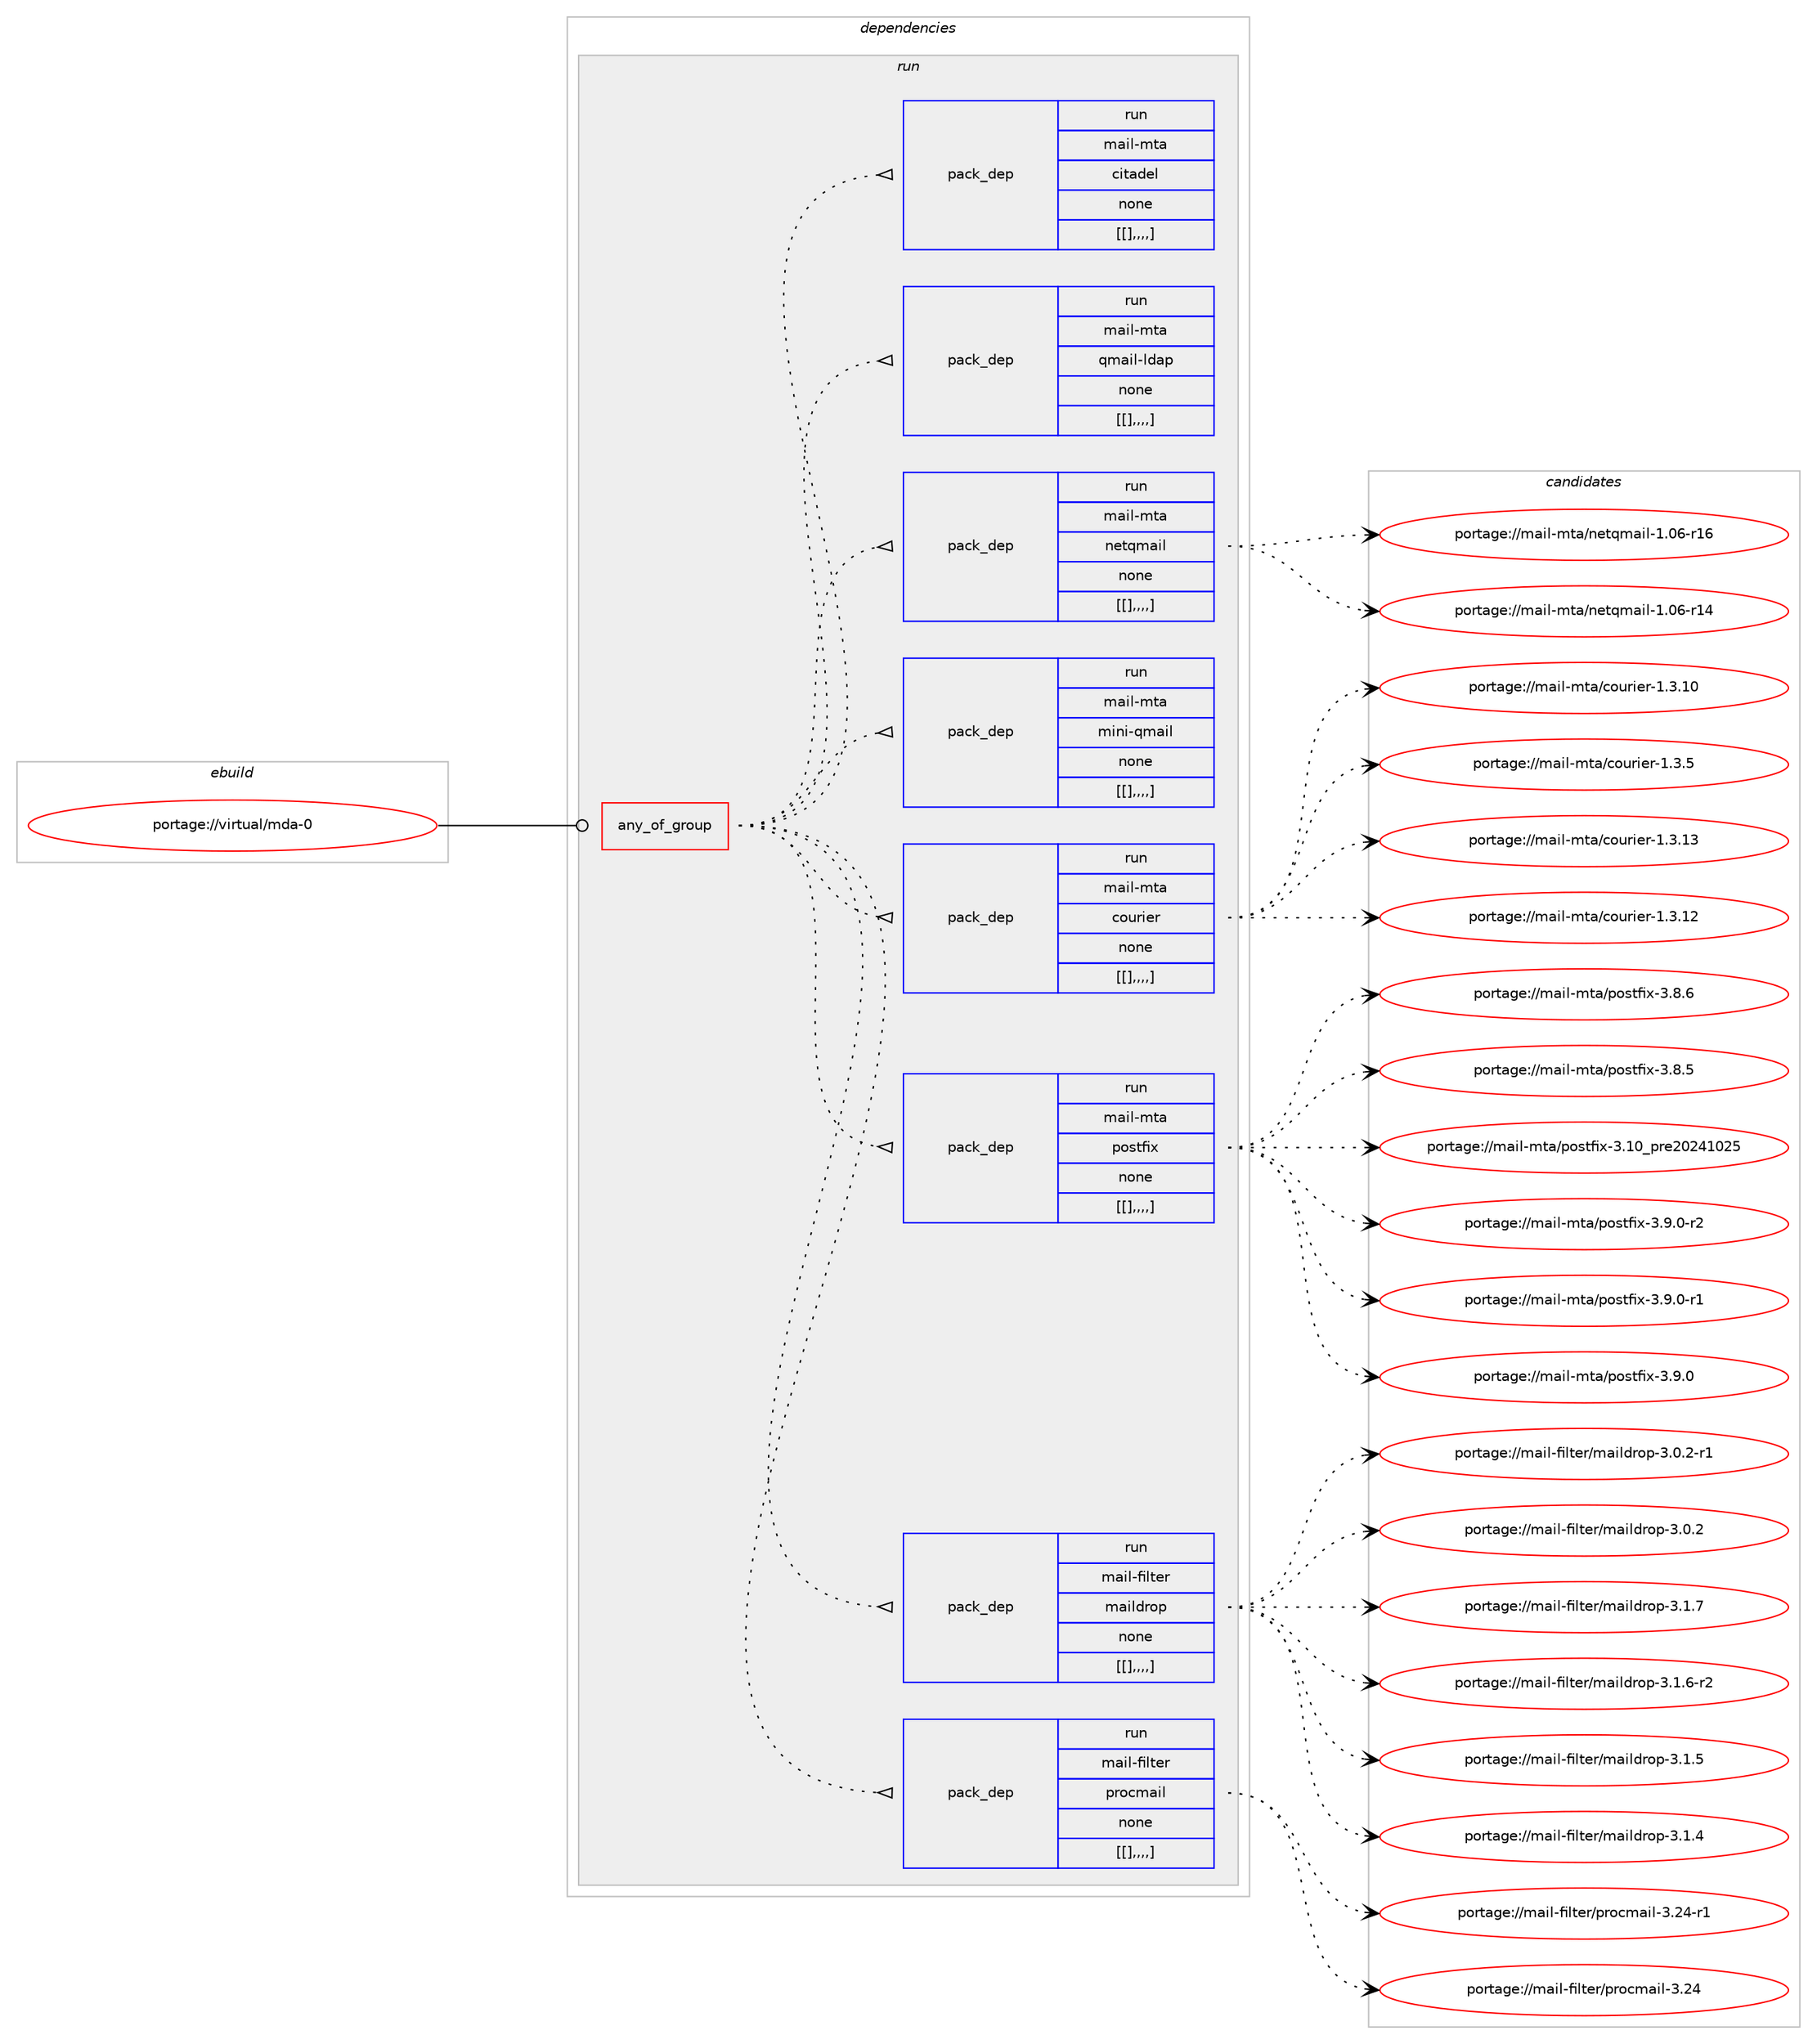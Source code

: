 digraph prolog {

# *************
# Graph options
# *************

newrank=true;
concentrate=true;
compound=true;
graph [rankdir=LR,fontname=Helvetica,fontsize=10,ranksep=1.5];#, ranksep=2.5, nodesep=0.2];
edge  [arrowhead=vee];
node  [fontname=Helvetica,fontsize=10];

# **********
# The ebuild
# **********

subgraph cluster_leftcol {
color=gray;
label=<<i>ebuild</i>>;
id [label="portage://virtual/mda-0", color=red, width=4, href="../virtual/mda-0.svg"];
}

# ****************
# The dependencies
# ****************

subgraph cluster_midcol {
color=gray;
label=<<i>dependencies</i>>;
subgraph cluster_compile {
fillcolor="#eeeeee";
style=filled;
label=<<i>compile</i>>;
}
subgraph cluster_compileandrun {
fillcolor="#eeeeee";
style=filled;
label=<<i>compile and run</i>>;
}
subgraph cluster_run {
fillcolor="#eeeeee";
style=filled;
label=<<i>run</i>>;
subgraph any51 {
dependency1665 [label=<<TABLE BORDER="0" CELLBORDER="1" CELLSPACING="0" CELLPADDING="4"><TR><TD CELLPADDING="10">any_of_group</TD></TR></TABLE>>, shape=none, color=red];subgraph pack1294 {
dependency1666 [label=<<TABLE BORDER="0" CELLBORDER="1" CELLSPACING="0" CELLPADDING="4" WIDTH="220"><TR><TD ROWSPAN="6" CELLPADDING="30">pack_dep</TD></TR><TR><TD WIDTH="110">run</TD></TR><TR><TD>mail-filter</TD></TR><TR><TD>procmail</TD></TR><TR><TD>none</TD></TR><TR><TD>[[],,,,]</TD></TR></TABLE>>, shape=none, color=blue];
}
dependency1665:e -> dependency1666:w [weight=20,style="dotted",arrowhead="oinv"];
subgraph pack1297 {
dependency1669 [label=<<TABLE BORDER="0" CELLBORDER="1" CELLSPACING="0" CELLPADDING="4" WIDTH="220"><TR><TD ROWSPAN="6" CELLPADDING="30">pack_dep</TD></TR><TR><TD WIDTH="110">run</TD></TR><TR><TD>mail-filter</TD></TR><TR><TD>maildrop</TD></TR><TR><TD>none</TD></TR><TR><TD>[[],,,,]</TD></TR></TABLE>>, shape=none, color=blue];
}
dependency1665:e -> dependency1669:w [weight=20,style="dotted",arrowhead="oinv"];
subgraph pack1298 {
dependency1671 [label=<<TABLE BORDER="0" CELLBORDER="1" CELLSPACING="0" CELLPADDING="4" WIDTH="220"><TR><TD ROWSPAN="6" CELLPADDING="30">pack_dep</TD></TR><TR><TD WIDTH="110">run</TD></TR><TR><TD>mail-mta</TD></TR><TR><TD>postfix</TD></TR><TR><TD>none</TD></TR><TR><TD>[[],,,,]</TD></TR></TABLE>>, shape=none, color=blue];
}
dependency1665:e -> dependency1671:w [weight=20,style="dotted",arrowhead="oinv"];
subgraph pack1302 {
dependency1674 [label=<<TABLE BORDER="0" CELLBORDER="1" CELLSPACING="0" CELLPADDING="4" WIDTH="220"><TR><TD ROWSPAN="6" CELLPADDING="30">pack_dep</TD></TR><TR><TD WIDTH="110">run</TD></TR><TR><TD>mail-mta</TD></TR><TR><TD>courier</TD></TR><TR><TD>none</TD></TR><TR><TD>[[],,,,]</TD></TR></TABLE>>, shape=none, color=blue];
}
dependency1665:e -> dependency1674:w [weight=20,style="dotted",arrowhead="oinv"];
subgraph pack1305 {
dependency1678 [label=<<TABLE BORDER="0" CELLBORDER="1" CELLSPACING="0" CELLPADDING="4" WIDTH="220"><TR><TD ROWSPAN="6" CELLPADDING="30">pack_dep</TD></TR><TR><TD WIDTH="110">run</TD></TR><TR><TD>mail-mta</TD></TR><TR><TD>mini-qmail</TD></TR><TR><TD>none</TD></TR><TR><TD>[[],,,,]</TD></TR></TABLE>>, shape=none, color=blue];
}
dependency1665:e -> dependency1678:w [weight=20,style="dotted",arrowhead="oinv"];
subgraph pack1309 {
dependency1683 [label=<<TABLE BORDER="0" CELLBORDER="1" CELLSPACING="0" CELLPADDING="4" WIDTH="220"><TR><TD ROWSPAN="6" CELLPADDING="30">pack_dep</TD></TR><TR><TD WIDTH="110">run</TD></TR><TR><TD>mail-mta</TD></TR><TR><TD>netqmail</TD></TR><TR><TD>none</TD></TR><TR><TD>[[],,,,]</TD></TR></TABLE>>, shape=none, color=blue];
}
dependency1665:e -> dependency1683:w [weight=20,style="dotted",arrowhead="oinv"];
subgraph pack1315 {
dependency1688 [label=<<TABLE BORDER="0" CELLBORDER="1" CELLSPACING="0" CELLPADDING="4" WIDTH="220"><TR><TD ROWSPAN="6" CELLPADDING="30">pack_dep</TD></TR><TR><TD WIDTH="110">run</TD></TR><TR><TD>mail-mta</TD></TR><TR><TD>qmail-ldap</TD></TR><TR><TD>none</TD></TR><TR><TD>[[],,,,]</TD></TR></TABLE>>, shape=none, color=blue];
}
dependency1665:e -> dependency1688:w [weight=20,style="dotted",arrowhead="oinv"];
subgraph pack1317 {
dependency1697 [label=<<TABLE BORDER="0" CELLBORDER="1" CELLSPACING="0" CELLPADDING="4" WIDTH="220"><TR><TD ROWSPAN="6" CELLPADDING="30">pack_dep</TD></TR><TR><TD WIDTH="110">run</TD></TR><TR><TD>mail-mta</TD></TR><TR><TD>citadel</TD></TR><TR><TD>none</TD></TR><TR><TD>[[],,,,]</TD></TR></TABLE>>, shape=none, color=blue];
}
dependency1665:e -> dependency1697:w [weight=20,style="dotted",arrowhead="oinv"];
}
id:e -> dependency1665:w [weight=20,style="solid",arrowhead="odot"];
}
}

# **************
# The candidates
# **************

subgraph cluster_choices {
rank=same;
color=gray;
label=<<i>candidates</i>>;

subgraph choice1188 {
color=black;
nodesep=1;
choice109971051084510210510811610111447112114111991099710510845514650524511449 [label="portage://mail-filter/procmail-3.24-r1", color=red, width=4,href="../mail-filter/procmail-3.24-r1.svg"];
choice10997105108451021051081161011144711211411199109971051084551465052 [label="portage://mail-filter/procmail-3.24", color=red, width=4,href="../mail-filter/procmail-3.24.svg"];
dependency1666:e -> choice109971051084510210510811610111447112114111991099710510845514650524511449:w [style=dotted,weight="100"];
dependency1666:e -> choice10997105108451021051081161011144711211411199109971051084551465052:w [style=dotted,weight="100"];
}
subgraph choice1194 {
color=black;
nodesep=1;
choice10997105108451021051081161011144710997105108100114111112455146494655 [label="portage://mail-filter/maildrop-3.1.7", color=red, width=4,href="../mail-filter/maildrop-3.1.7.svg"];
choice109971051084510210510811610111447109971051081001141111124551464946544511450 [label="portage://mail-filter/maildrop-3.1.6-r2", color=red, width=4,href="../mail-filter/maildrop-3.1.6-r2.svg"];
choice10997105108451021051081161011144710997105108100114111112455146494653 [label="portage://mail-filter/maildrop-3.1.5", color=red, width=4,href="../mail-filter/maildrop-3.1.5.svg"];
choice10997105108451021051081161011144710997105108100114111112455146494652 [label="portage://mail-filter/maildrop-3.1.4", color=red, width=4,href="../mail-filter/maildrop-3.1.4.svg"];
choice109971051084510210510811610111447109971051081001141111124551464846504511449 [label="portage://mail-filter/maildrop-3.0.2-r1", color=red, width=4,href="../mail-filter/maildrop-3.0.2-r1.svg"];
choice10997105108451021051081161011144710997105108100114111112455146484650 [label="portage://mail-filter/maildrop-3.0.2", color=red, width=4,href="../mail-filter/maildrop-3.0.2.svg"];
dependency1669:e -> choice10997105108451021051081161011144710997105108100114111112455146494655:w [style=dotted,weight="100"];
dependency1669:e -> choice109971051084510210510811610111447109971051081001141111124551464946544511450:w [style=dotted,weight="100"];
dependency1669:e -> choice10997105108451021051081161011144710997105108100114111112455146494653:w [style=dotted,weight="100"];
dependency1669:e -> choice10997105108451021051081161011144710997105108100114111112455146494652:w [style=dotted,weight="100"];
dependency1669:e -> choice109971051084510210510811610111447109971051081001141111124551464846504511449:w [style=dotted,weight="100"];
dependency1669:e -> choice10997105108451021051081161011144710997105108100114111112455146484650:w [style=dotted,weight="100"];
}
subgraph choice1205 {
color=black;
nodesep=1;
choice109971051084510911697471121111151161021051204551464948951121141015048505249485053 [label="portage://mail-mta/postfix-3.10_pre20241025", color=red, width=4,href="../mail-mta/postfix-3.10_pre20241025.svg"];
choice109971051084510911697471121111151161021051204551465746484511450 [label="portage://mail-mta/postfix-3.9.0-r2", color=red, width=4,href="../mail-mta/postfix-3.9.0-r2.svg"];
choice109971051084510911697471121111151161021051204551465746484511449 [label="portage://mail-mta/postfix-3.9.0-r1", color=red, width=4,href="../mail-mta/postfix-3.9.0-r1.svg"];
choice10997105108451091169747112111115116102105120455146574648 [label="portage://mail-mta/postfix-3.9.0", color=red, width=4,href="../mail-mta/postfix-3.9.0.svg"];
choice10997105108451091169747112111115116102105120455146564654 [label="portage://mail-mta/postfix-3.8.6", color=red, width=4,href="../mail-mta/postfix-3.8.6.svg"];
choice10997105108451091169747112111115116102105120455146564653 [label="portage://mail-mta/postfix-3.8.5", color=red, width=4,href="../mail-mta/postfix-3.8.5.svg"];
dependency1671:e -> choice109971051084510911697471121111151161021051204551464948951121141015048505249485053:w [style=dotted,weight="100"];
dependency1671:e -> choice109971051084510911697471121111151161021051204551465746484511450:w [style=dotted,weight="100"];
dependency1671:e -> choice109971051084510911697471121111151161021051204551465746484511449:w [style=dotted,weight="100"];
dependency1671:e -> choice10997105108451091169747112111115116102105120455146574648:w [style=dotted,weight="100"];
dependency1671:e -> choice10997105108451091169747112111115116102105120455146564654:w [style=dotted,weight="100"];
dependency1671:e -> choice10997105108451091169747112111115116102105120455146564653:w [style=dotted,weight="100"];
}
subgraph choice1215 {
color=black;
nodesep=1;
choice109971051084510911697479911111711410510111445494651464951 [label="portage://mail-mta/courier-1.3.13", color=red, width=4,href="../mail-mta/courier-1.3.13.svg"];
choice109971051084510911697479911111711410510111445494651464950 [label="portage://mail-mta/courier-1.3.12", color=red, width=4,href="../mail-mta/courier-1.3.12.svg"];
choice109971051084510911697479911111711410510111445494651464948 [label="portage://mail-mta/courier-1.3.10", color=red, width=4,href="../mail-mta/courier-1.3.10.svg"];
choice1099710510845109116974799111117114105101114454946514653 [label="portage://mail-mta/courier-1.3.5", color=red, width=4,href="../mail-mta/courier-1.3.5.svg"];
dependency1674:e -> choice109971051084510911697479911111711410510111445494651464951:w [style=dotted,weight="100"];
dependency1674:e -> choice109971051084510911697479911111711410510111445494651464950:w [style=dotted,weight="100"];
dependency1674:e -> choice109971051084510911697479911111711410510111445494651464948:w [style=dotted,weight="100"];
dependency1674:e -> choice1099710510845109116974799111117114105101114454946514653:w [style=dotted,weight="100"];
}
subgraph choice1227 {
color=black;
nodesep=1;
}
subgraph choice1236 {
color=black;
nodesep=1;
choice10997105108451091169747110101116113109971051084549464854451144954 [label="portage://mail-mta/netqmail-1.06-r16", color=red, width=4,href="../mail-mta/netqmail-1.06-r16.svg"];
choice10997105108451091169747110101116113109971051084549464854451144952 [label="portage://mail-mta/netqmail-1.06-r14", color=red, width=4,href="../mail-mta/netqmail-1.06-r14.svg"];
dependency1683:e -> choice10997105108451091169747110101116113109971051084549464854451144954:w [style=dotted,weight="100"];
dependency1683:e -> choice10997105108451091169747110101116113109971051084549464854451144952:w [style=dotted,weight="100"];
}
subgraph choice1241 {
color=black;
nodesep=1;
}
subgraph choice1248 {
color=black;
nodesep=1;
}
}

}
